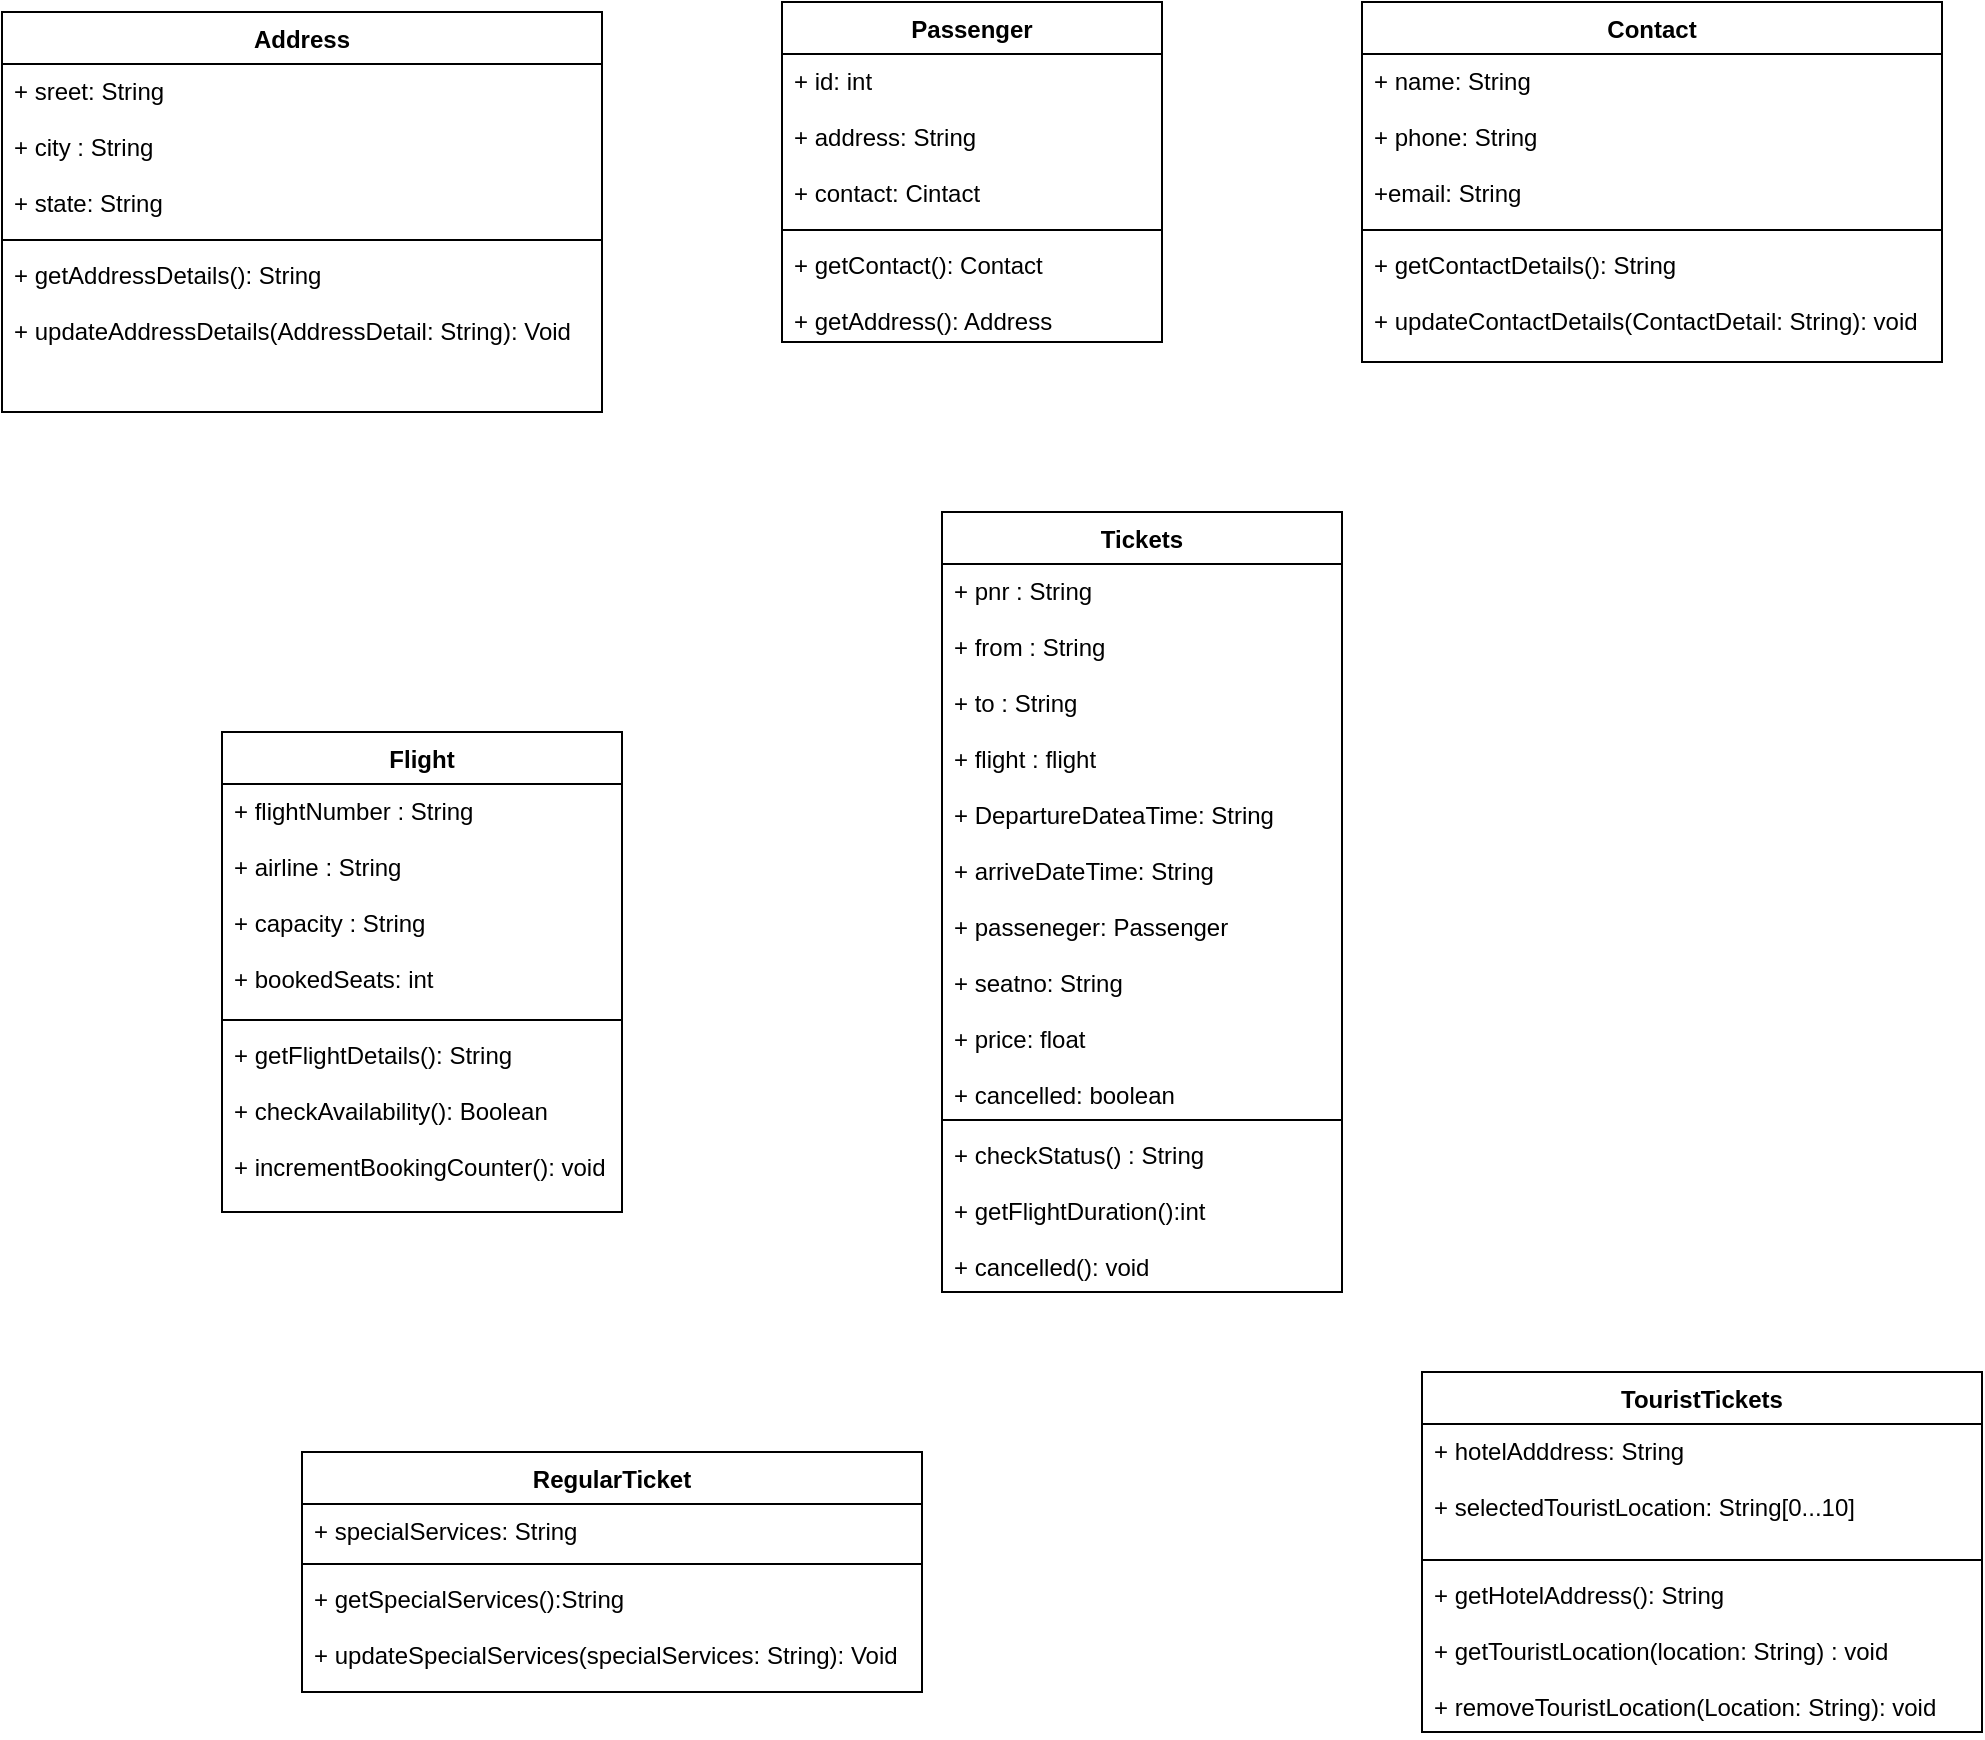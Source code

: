 <mxfile version="14.6.3" type="github">
  <diagram id="DF7BTEr1FDIvKcy1FoLk" name="Page-1">
    <mxGraphModel dx="1013" dy="460" grid="1" gridSize="10" guides="1" tooltips="1" connect="1" arrows="1" fold="1" page="1" pageScale="1" pageWidth="827" pageHeight="1169" math="0" shadow="0">
      <root>
        <mxCell id="0" />
        <mxCell id="1" parent="0" />
        <mxCell id="mBLglTa8eC9f9-06ht0y-1" value="Address" style="swimlane;fontStyle=1;align=center;verticalAlign=top;childLayout=stackLayout;horizontal=1;startSize=26;horizontalStack=0;resizeParent=1;resizeParentMax=0;resizeLast=0;collapsible=1;marginBottom=0;" parent="1" vertex="1">
          <mxGeometry x="10" y="40" width="300" height="200" as="geometry" />
        </mxCell>
        <mxCell id="mBLglTa8eC9f9-06ht0y-2" value="+ sreet: String&#xa;&#xa;+ city : String&#xa;&#xa;+ state: String" style="text;strokeColor=none;fillColor=none;align=left;verticalAlign=top;spacingLeft=4;spacingRight=4;overflow=hidden;rotatable=0;points=[[0,0.5],[1,0.5]];portConstraint=eastwest;" parent="mBLglTa8eC9f9-06ht0y-1" vertex="1">
          <mxGeometry y="26" width="300" height="84" as="geometry" />
        </mxCell>
        <mxCell id="mBLglTa8eC9f9-06ht0y-3" value="" style="line;strokeWidth=1;fillColor=none;align=left;verticalAlign=middle;spacingTop=-1;spacingLeft=3;spacingRight=3;rotatable=0;labelPosition=right;points=[];portConstraint=eastwest;" parent="mBLglTa8eC9f9-06ht0y-1" vertex="1">
          <mxGeometry y="110" width="300" height="8" as="geometry" />
        </mxCell>
        <mxCell id="mBLglTa8eC9f9-06ht0y-4" value="+ getAddressDetails(): String&#xa;&#xa;+ updateAddressDetails(AddressDetail: String): Void&#xa;" style="text;strokeColor=none;fillColor=none;align=left;verticalAlign=top;spacingLeft=4;spacingRight=4;overflow=hidden;rotatable=0;points=[[0,0.5],[1,0.5]];portConstraint=eastwest;" parent="mBLglTa8eC9f9-06ht0y-1" vertex="1">
          <mxGeometry y="118" width="300" height="82" as="geometry" />
        </mxCell>
        <mxCell id="mBLglTa8eC9f9-06ht0y-5" value="Contact" style="swimlane;fontStyle=1;align=center;verticalAlign=top;childLayout=stackLayout;horizontal=1;startSize=26;horizontalStack=0;resizeParent=1;resizeParentMax=0;resizeLast=0;collapsible=1;marginBottom=0;" parent="1" vertex="1">
          <mxGeometry x="690" y="35" width="290" height="180" as="geometry" />
        </mxCell>
        <mxCell id="mBLglTa8eC9f9-06ht0y-6" value="+ name: String&#xa;&#xa;+ phone: String&#xa;&#xa;+email: String" style="text;strokeColor=none;fillColor=none;align=left;verticalAlign=top;spacingLeft=4;spacingRight=4;overflow=hidden;rotatable=0;points=[[0,0.5],[1,0.5]];portConstraint=eastwest;" parent="mBLglTa8eC9f9-06ht0y-5" vertex="1">
          <mxGeometry y="26" width="290" height="84" as="geometry" />
        </mxCell>
        <mxCell id="mBLglTa8eC9f9-06ht0y-7" value="" style="line;strokeWidth=1;fillColor=none;align=left;verticalAlign=middle;spacingTop=-1;spacingLeft=3;spacingRight=3;rotatable=0;labelPosition=right;points=[];portConstraint=eastwest;" parent="mBLglTa8eC9f9-06ht0y-5" vertex="1">
          <mxGeometry y="110" width="290" height="8" as="geometry" />
        </mxCell>
        <mxCell id="mBLglTa8eC9f9-06ht0y-8" value="+ getContactDetails(): String&#xa;&#xa;+ updateContactDetails(ContactDetail: String): void" style="text;strokeColor=none;fillColor=none;align=left;verticalAlign=top;spacingLeft=4;spacingRight=4;overflow=hidden;rotatable=0;points=[[0,0.5],[1,0.5]];portConstraint=eastwest;" parent="mBLglTa8eC9f9-06ht0y-5" vertex="1">
          <mxGeometry y="118" width="290" height="62" as="geometry" />
        </mxCell>
        <mxCell id="mBLglTa8eC9f9-06ht0y-13" value="Passenger" style="swimlane;fontStyle=1;align=center;verticalAlign=top;childLayout=stackLayout;horizontal=1;startSize=26;horizontalStack=0;resizeParent=1;resizeParentMax=0;resizeLast=0;collapsible=1;marginBottom=0;" parent="1" vertex="1">
          <mxGeometry x="400" y="35" width="190" height="170" as="geometry" />
        </mxCell>
        <mxCell id="mBLglTa8eC9f9-06ht0y-14" value="+ id: int&#xa;&#xa;+ address: String&#xa;&#xa;+ contact: Cintact" style="text;strokeColor=none;fillColor=none;align=left;verticalAlign=top;spacingLeft=4;spacingRight=4;overflow=hidden;rotatable=0;points=[[0,0.5],[1,0.5]];portConstraint=eastwest;" parent="mBLglTa8eC9f9-06ht0y-13" vertex="1">
          <mxGeometry y="26" width="190" height="84" as="geometry" />
        </mxCell>
        <mxCell id="mBLglTa8eC9f9-06ht0y-15" value="" style="line;strokeWidth=1;fillColor=none;align=left;verticalAlign=middle;spacingTop=-1;spacingLeft=3;spacingRight=3;rotatable=0;labelPosition=right;points=[];portConstraint=eastwest;" parent="mBLglTa8eC9f9-06ht0y-13" vertex="1">
          <mxGeometry y="110" width="190" height="8" as="geometry" />
        </mxCell>
        <mxCell id="mBLglTa8eC9f9-06ht0y-16" value="+ getContact(): Contact&#xa;&#xa;+ getAddress(): Address" style="text;strokeColor=none;fillColor=none;align=left;verticalAlign=top;spacingLeft=4;spacingRight=4;overflow=hidden;rotatable=0;points=[[0,0.5],[1,0.5]];portConstraint=eastwest;" parent="mBLglTa8eC9f9-06ht0y-13" vertex="1">
          <mxGeometry y="118" width="190" height="52" as="geometry" />
        </mxCell>
        <mxCell id="mBLglTa8eC9f9-06ht0y-17" value="Flight" style="swimlane;fontStyle=1;align=center;verticalAlign=top;childLayout=stackLayout;horizontal=1;startSize=26;horizontalStack=0;resizeParent=1;resizeParentMax=0;resizeLast=0;collapsible=1;marginBottom=0;" parent="1" vertex="1">
          <mxGeometry x="120" y="400" width="200" height="240" as="geometry" />
        </mxCell>
        <mxCell id="mBLglTa8eC9f9-06ht0y-18" value="+ flightNumber : String&#xa;&#xa;+ airline : String&#xa;&#xa;+ capacity : String&#xa;&#xa;+ bookedSeats: int &#xa;" style="text;strokeColor=none;fillColor=none;align=left;verticalAlign=top;spacingLeft=4;spacingRight=4;overflow=hidden;rotatable=0;points=[[0,0.5],[1,0.5]];portConstraint=eastwest;" parent="mBLglTa8eC9f9-06ht0y-17" vertex="1">
          <mxGeometry y="26" width="200" height="114" as="geometry" />
        </mxCell>
        <mxCell id="mBLglTa8eC9f9-06ht0y-19" value="" style="line;strokeWidth=1;fillColor=none;align=left;verticalAlign=middle;spacingTop=-1;spacingLeft=3;spacingRight=3;rotatable=0;labelPosition=right;points=[];portConstraint=eastwest;" parent="mBLglTa8eC9f9-06ht0y-17" vertex="1">
          <mxGeometry y="140" width="200" height="8" as="geometry" />
        </mxCell>
        <mxCell id="mBLglTa8eC9f9-06ht0y-20" value="+ getFlightDetails(): String&#xa;&#xa;+ checkAvailability(): Boolean&#xa;&#xa;+ incrementBookingCounter(): void" style="text;strokeColor=none;fillColor=none;align=left;verticalAlign=top;spacingLeft=4;spacingRight=4;overflow=hidden;rotatable=0;points=[[0,0.5],[1,0.5]];portConstraint=eastwest;" parent="mBLglTa8eC9f9-06ht0y-17" vertex="1">
          <mxGeometry y="148" width="200" height="92" as="geometry" />
        </mxCell>
        <mxCell id="mBLglTa8eC9f9-06ht0y-21" value="Tickets" style="swimlane;fontStyle=1;align=center;verticalAlign=top;childLayout=stackLayout;horizontal=1;startSize=26;horizontalStack=0;resizeParent=1;resizeParentMax=0;resizeLast=0;collapsible=1;marginBottom=0;" parent="1" vertex="1">
          <mxGeometry x="480" y="290" width="200" height="390" as="geometry" />
        </mxCell>
        <mxCell id="mBLglTa8eC9f9-06ht0y-22" value="+ pnr : String&#xa;&#xa;+ from : String&#xa;&#xa;+ to : String&#xa;&#xa;+ flight : flight&#xa;&#xa;+ DepartureDateaTime: String&#xa;&#xa;+ arriveDateTime: String&#xa;&#xa;+ passeneger: Passenger&#xa;&#xa;+ seatno: String&#xa;&#xa;+ price: float&#xa;&#xa;+ cancelled: boolean&#xa;" style="text;strokeColor=none;fillColor=none;align=left;verticalAlign=top;spacingLeft=4;spacingRight=4;overflow=hidden;rotatable=0;points=[[0,0.5],[1,0.5]];portConstraint=eastwest;" parent="mBLglTa8eC9f9-06ht0y-21" vertex="1">
          <mxGeometry y="26" width="200" height="274" as="geometry" />
        </mxCell>
        <mxCell id="mBLglTa8eC9f9-06ht0y-23" value="" style="line;strokeWidth=1;fillColor=none;align=left;verticalAlign=middle;spacingTop=-1;spacingLeft=3;spacingRight=3;rotatable=0;labelPosition=right;points=[];portConstraint=eastwest;" parent="mBLglTa8eC9f9-06ht0y-21" vertex="1">
          <mxGeometry y="300" width="200" height="8" as="geometry" />
        </mxCell>
        <mxCell id="mBLglTa8eC9f9-06ht0y-24" value="+ checkStatus() : String&#xa;&#xa;+ getFlightDuration():int&#xa;&#xa;+ cancelled(): void" style="text;strokeColor=none;fillColor=none;align=left;verticalAlign=top;spacingLeft=4;spacingRight=4;overflow=hidden;rotatable=0;points=[[0,0.5],[1,0.5]];portConstraint=eastwest;" parent="mBLglTa8eC9f9-06ht0y-21" vertex="1">
          <mxGeometry y="308" width="200" height="82" as="geometry" />
        </mxCell>
        <mxCell id="mBLglTa8eC9f9-06ht0y-25" value="RegularTicket" style="swimlane;fontStyle=1;align=center;verticalAlign=top;childLayout=stackLayout;horizontal=1;startSize=26;horizontalStack=0;resizeParent=1;resizeParentMax=0;resizeLast=0;collapsible=1;marginBottom=0;" parent="1" vertex="1">
          <mxGeometry x="160" y="760" width="310" height="120" as="geometry" />
        </mxCell>
        <mxCell id="mBLglTa8eC9f9-06ht0y-26" value="+ specialServices: String" style="text;strokeColor=none;fillColor=none;align=left;verticalAlign=top;spacingLeft=4;spacingRight=4;overflow=hidden;rotatable=0;points=[[0,0.5],[1,0.5]];portConstraint=eastwest;" parent="mBLglTa8eC9f9-06ht0y-25" vertex="1">
          <mxGeometry y="26" width="310" height="26" as="geometry" />
        </mxCell>
        <mxCell id="mBLglTa8eC9f9-06ht0y-27" value="" style="line;strokeWidth=1;fillColor=none;align=left;verticalAlign=middle;spacingTop=-1;spacingLeft=3;spacingRight=3;rotatable=0;labelPosition=right;points=[];portConstraint=eastwest;" parent="mBLglTa8eC9f9-06ht0y-25" vertex="1">
          <mxGeometry y="52" width="310" height="8" as="geometry" />
        </mxCell>
        <mxCell id="mBLglTa8eC9f9-06ht0y-28" value="+ getSpecialServices():String&#xa;&#xa;+ updateSpecialServices(specialServices: String): Void" style="text;strokeColor=none;fillColor=none;align=left;verticalAlign=top;spacingLeft=4;spacingRight=4;overflow=hidden;rotatable=0;points=[[0,0.5],[1,0.5]];portConstraint=eastwest;" parent="mBLglTa8eC9f9-06ht0y-25" vertex="1">
          <mxGeometry y="60" width="310" height="60" as="geometry" />
        </mxCell>
        <mxCell id="mBLglTa8eC9f9-06ht0y-29" value="TouristTickets" style="swimlane;fontStyle=1;align=center;verticalAlign=top;childLayout=stackLayout;horizontal=1;startSize=26;horizontalStack=0;resizeParent=1;resizeParentMax=0;resizeLast=0;collapsible=1;marginBottom=0;" parent="1" vertex="1">
          <mxGeometry x="720" y="720" width="280" height="180" as="geometry" />
        </mxCell>
        <mxCell id="mBLglTa8eC9f9-06ht0y-30" value="+ hotelAdddress: String&#xa;&#xa;+ selectedTouristLocation: String[0...10]" style="text;strokeColor=none;fillColor=none;align=left;verticalAlign=top;spacingLeft=4;spacingRight=4;overflow=hidden;rotatable=0;points=[[0,0.5],[1,0.5]];portConstraint=eastwest;" parent="mBLglTa8eC9f9-06ht0y-29" vertex="1">
          <mxGeometry y="26" width="280" height="64" as="geometry" />
        </mxCell>
        <mxCell id="mBLglTa8eC9f9-06ht0y-31" value="" style="line;strokeWidth=1;fillColor=none;align=left;verticalAlign=middle;spacingTop=-1;spacingLeft=3;spacingRight=3;rotatable=0;labelPosition=right;points=[];portConstraint=eastwest;" parent="mBLglTa8eC9f9-06ht0y-29" vertex="1">
          <mxGeometry y="90" width="280" height="8" as="geometry" />
        </mxCell>
        <mxCell id="mBLglTa8eC9f9-06ht0y-32" value="+ getHotelAddress(): String&#xa;&#xa;+ getTouristLocation(location: String) : void&#xa;&#xa;+ removeTouristLocation(Location: String): void&#xa;&#xa;+ addTouristLocation(location: String): void" style="text;strokeColor=none;fillColor=none;align=left;verticalAlign=top;spacingLeft=4;spacingRight=4;overflow=hidden;rotatable=0;points=[[0,0.5],[1,0.5]];portConstraint=eastwest;" parent="mBLglTa8eC9f9-06ht0y-29" vertex="1">
          <mxGeometry y="98" width="280" height="82" as="geometry" />
        </mxCell>
      </root>
    </mxGraphModel>
  </diagram>
</mxfile>
